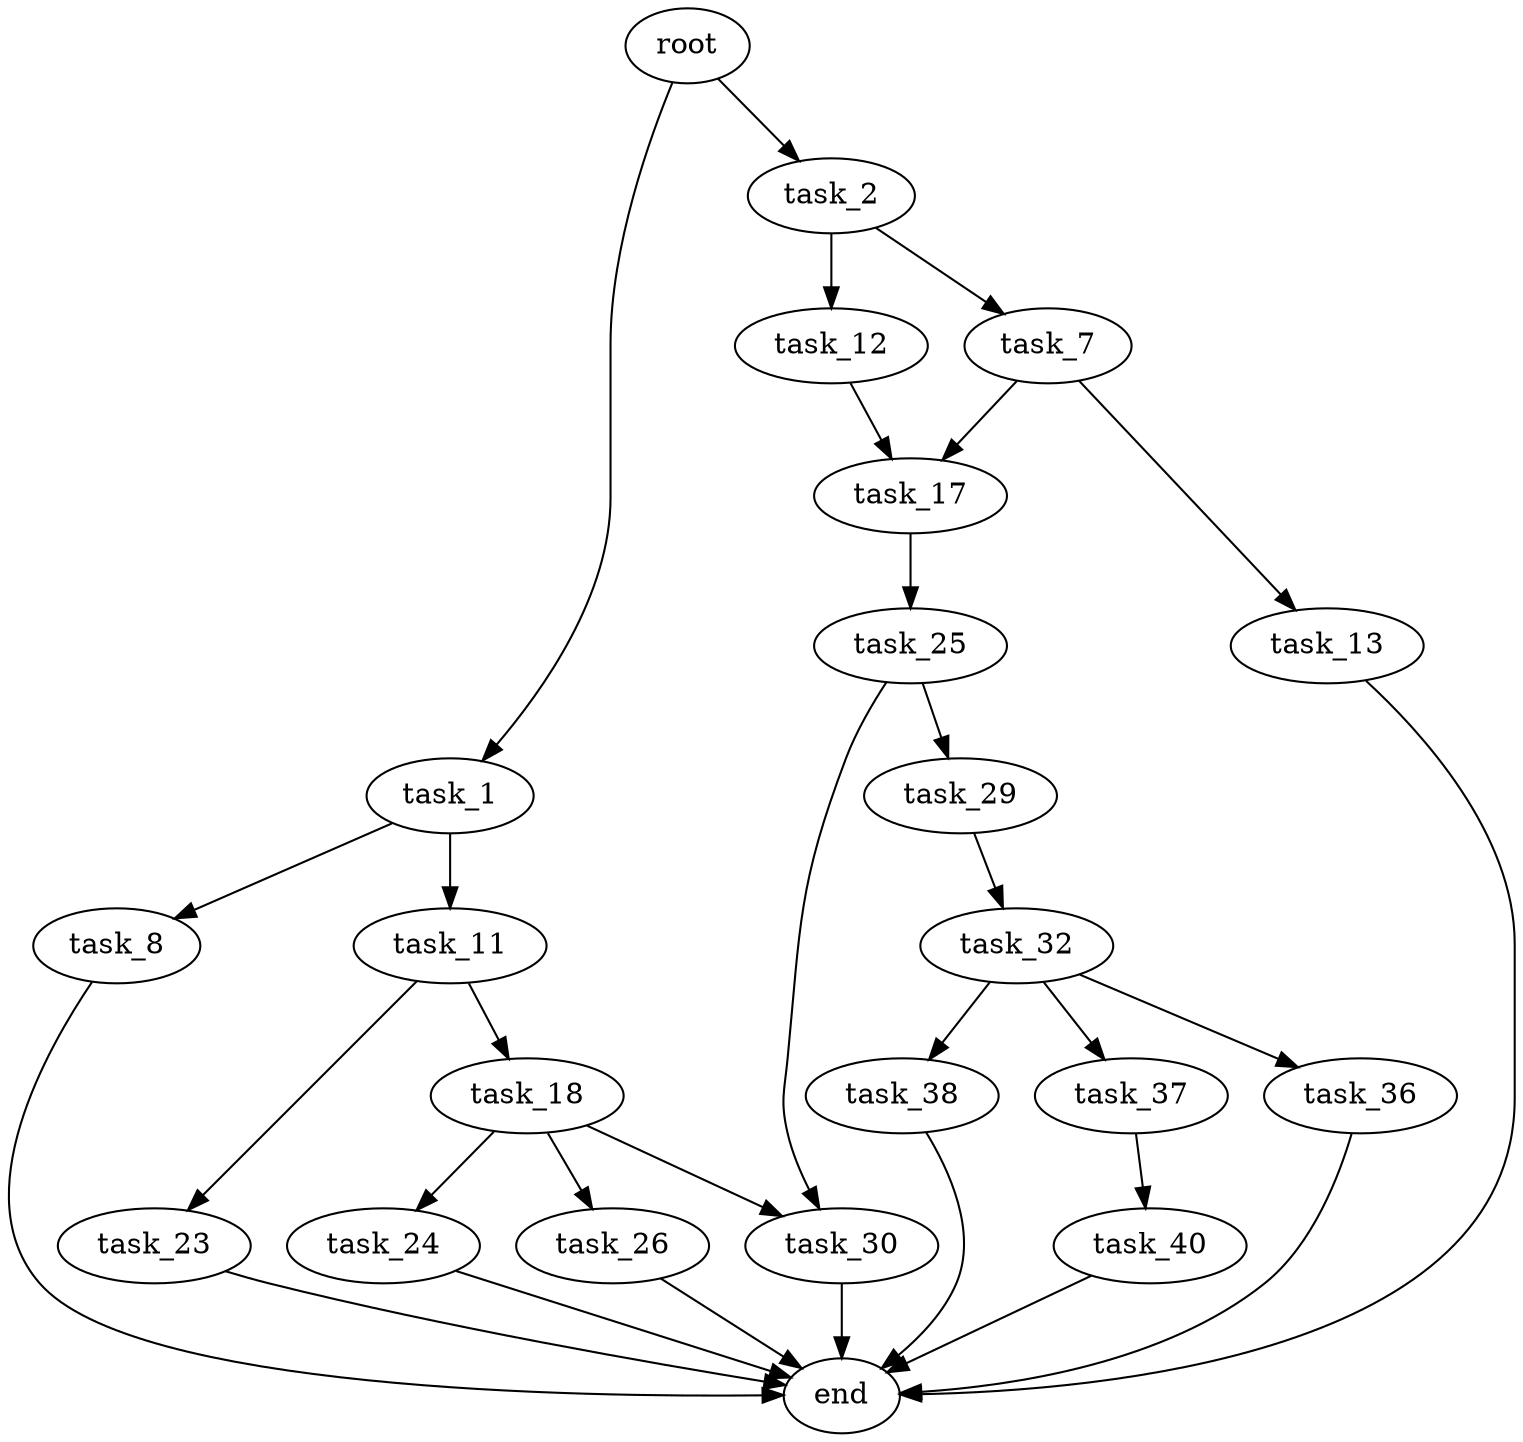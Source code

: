 digraph G {
  root [size="0.000000"];
  task_1 [size="68719476736.000000"];
  task_2 [size="231928233984.000000"];
  task_8 [size="231928233984.000000"];
  task_11 [size="541844280.000000"];
  task_7 [size="8589934592.000000"];
  task_12 [size="549755813888.000000"];
  task_13 [size="571286664780.000000"];
  task_17 [size="17477588272.000000"];
  end [size="0.000000"];
  task_18 [size="782757789696.000000"];
  task_23 [size="73151721532.000000"];
  task_25 [size="282211551082.000000"];
  task_24 [size="159197620610.000000"];
  task_26 [size="606241747326.000000"];
  task_30 [size="15043198496.000000"];
  task_29 [size="68719476736.000000"];
  task_32 [size="359491769089.000000"];
  task_36 [size="316656152678.000000"];
  task_37 [size="549755813888.000000"];
  task_38 [size="12641066325.000000"];
  task_40 [size="68719476736.000000"];

  root -> task_1 [size="1.000000"];
  root -> task_2 [size="1.000000"];
  task_1 -> task_8 [size="134217728.000000"];
  task_1 -> task_11 [size="134217728.000000"];
  task_2 -> task_7 [size="301989888.000000"];
  task_2 -> task_12 [size="301989888.000000"];
  task_8 -> end [size="1.000000"];
  task_11 -> task_18 [size="33554432.000000"];
  task_11 -> task_23 [size="33554432.000000"];
  task_7 -> task_13 [size="33554432.000000"];
  task_7 -> task_17 [size="33554432.000000"];
  task_12 -> task_17 [size="536870912.000000"];
  task_13 -> end [size="1.000000"];
  task_17 -> task_25 [size="536870912.000000"];
  task_18 -> task_24 [size="679477248.000000"];
  task_18 -> task_26 [size="679477248.000000"];
  task_18 -> task_30 [size="679477248.000000"];
  task_23 -> end [size="1.000000"];
  task_25 -> task_29 [size="209715200.000000"];
  task_25 -> task_30 [size="209715200.000000"];
  task_24 -> end [size="1.000000"];
  task_26 -> end [size="1.000000"];
  task_30 -> end [size="1.000000"];
  task_29 -> task_32 [size="134217728.000000"];
  task_32 -> task_36 [size="301989888.000000"];
  task_32 -> task_37 [size="301989888.000000"];
  task_32 -> task_38 [size="301989888.000000"];
  task_36 -> end [size="1.000000"];
  task_37 -> task_40 [size="536870912.000000"];
  task_38 -> end [size="1.000000"];
  task_40 -> end [size="1.000000"];
}
